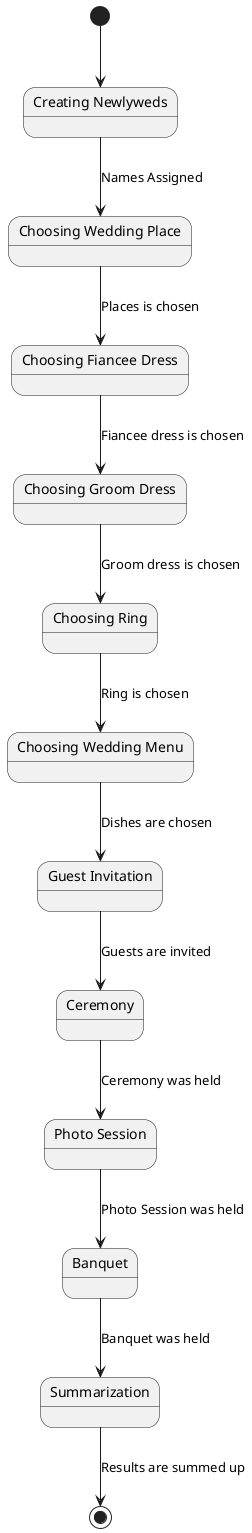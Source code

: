 ﻿@startuml
state "Creating Newlyweds" as CreatingNewlywedState
state "Choosing Wedding Place" as ChoosingWeddingPlaceState
state "Choosing Fiancee Dress" as ChoosingFianceeDressState
state "Choosing Groom Dress" as ChoosingGroomDressState
state "Choosing Ring" as ChoosingRingState
state "Choosing Wedding Menu" as ChoosingWeddingMenuState
state "Guest Invitation" as GuestInvitationState
state "Ceremony" as CeremonyState
state "Photo Session" as PhotoSessionState
state "Banquet" as BanquetState
state "Summarization" as SummarizeState

[*] --> CreatingNewlywedState

CreatingNewlywedState --> ChoosingWeddingPlaceState : Names Assigned
ChoosingWeddingPlaceState --> ChoosingFianceeDressState : Places is chosen
ChoosingFianceeDressState --> ChoosingGroomDressState : Fiancee dress is chosen
ChoosingGroomDressState --> ChoosingRingState : Groom dress is chosen
ChoosingRingState --> ChoosingWeddingMenuState : Ring is chosen
ChoosingWeddingMenuState --> GuestInvitationState : Dishes are chosen
GuestInvitationState --> CeremonyState : Guests are invited
CeremonyState --> PhotoSessionState : Ceremony was held
PhotoSessionState --> BanquetState : Photo Session was held
BanquetState --> SummarizeState : Banquet was held

SummarizeState --> [*] : Results are summed up
@enduml